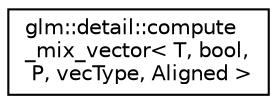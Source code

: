 digraph "Graphical Class Hierarchy"
{
 // LATEX_PDF_SIZE
  edge [fontname="Helvetica",fontsize="10",labelfontname="Helvetica",labelfontsize="10"];
  node [fontname="Helvetica",fontsize="10",shape=record];
  rankdir="LR";
  Node0 [label="glm::detail::compute\l_mix_vector\< T, bool,\l P, vecType, Aligned \>",height=0.2,width=0.4,color="black", fillcolor="white", style="filled",URL="$structglm_1_1detail_1_1compute__mix__vector_3_01_t_00_01bool_00_01_p_00_01vec_type_00_01_aligned_01_4.html",tooltip=" "];
}
